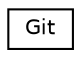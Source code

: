digraph "Graphical Class Hierarchy"
{
 // LATEX_PDF_SIZE
  edge [fontname="Helvetica",fontsize="10",labelfontname="Helvetica",labelfontsize="10"];
  node [fontname="Helvetica",fontsize="10",shape=record];
  rankdir="LR";
  Node0 [label="Git",height=0.2,width=0.4,color="black", fillcolor="white", style="filled",URL="$classGit.html",tooltip="Git utility class for browsing git archives."];
}
